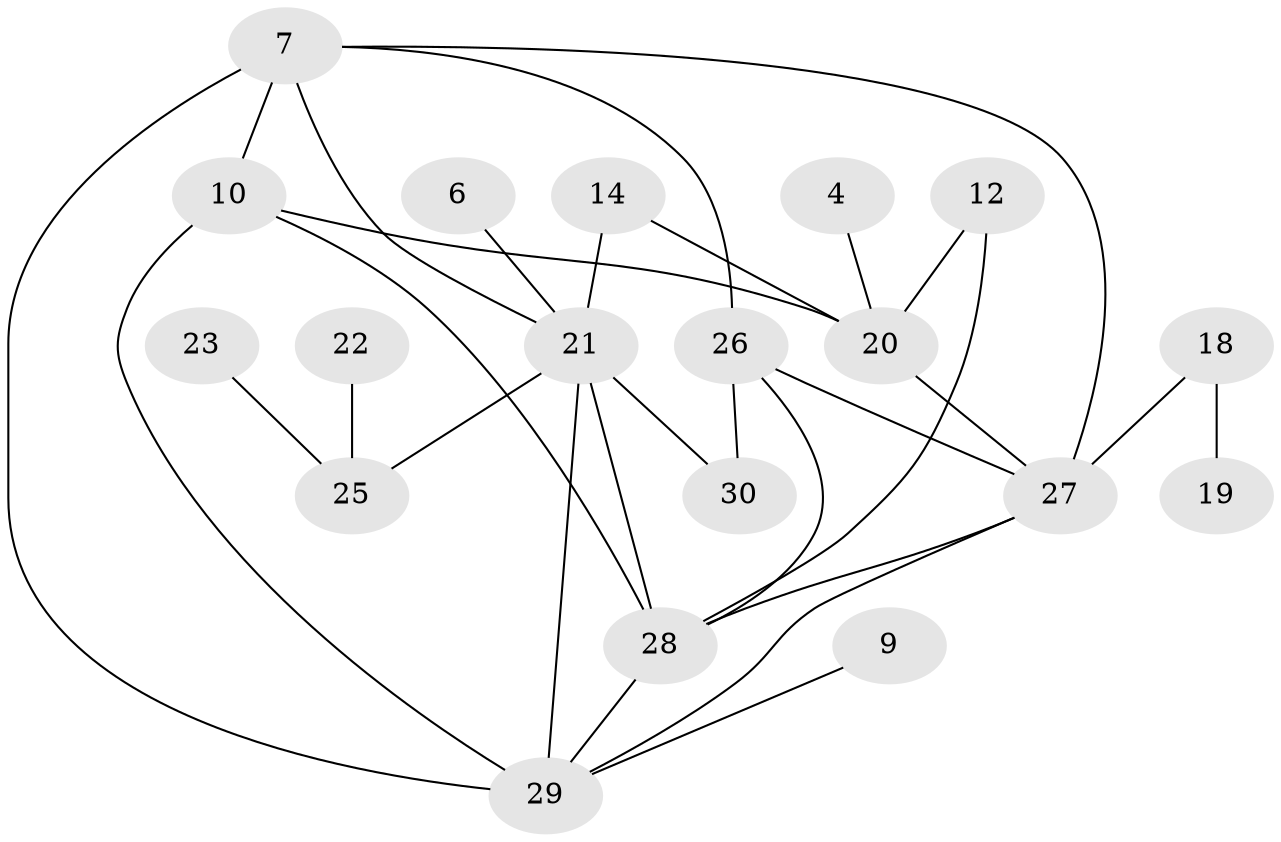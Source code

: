// original degree distribution, {2: 0.1694915254237288, 1: 0.23728813559322035, 4: 0.11864406779661017, 0: 0.1694915254237288, 5: 0.11864406779661017, 3: 0.1864406779661017}
// Generated by graph-tools (version 1.1) at 2025/25/03/09/25 03:25:19]
// undirected, 19 vertices, 30 edges
graph export_dot {
graph [start="1"]
  node [color=gray90,style=filled];
  4;
  6;
  7;
  9;
  10;
  12;
  14;
  18;
  19;
  20;
  21;
  22;
  23;
  25;
  26;
  27;
  28;
  29;
  30;
  4 -- 20 [weight=1.0];
  6 -- 21 [weight=1.0];
  7 -- 10 [weight=1.0];
  7 -- 21 [weight=1.0];
  7 -- 26 [weight=1.0];
  7 -- 27 [weight=1.0];
  7 -- 29 [weight=2.0];
  9 -- 29 [weight=1.0];
  10 -- 20 [weight=1.0];
  10 -- 28 [weight=1.0];
  10 -- 29 [weight=1.0];
  12 -- 20 [weight=1.0];
  12 -- 28 [weight=1.0];
  14 -- 20 [weight=1.0];
  14 -- 21 [weight=2.0];
  18 -- 19 [weight=1.0];
  18 -- 27 [weight=1.0];
  20 -- 27 [weight=1.0];
  21 -- 25 [weight=2.0];
  21 -- 28 [weight=2.0];
  21 -- 29 [weight=2.0];
  21 -- 30 [weight=1.0];
  22 -- 25 [weight=1.0];
  23 -- 25 [weight=1.0];
  26 -- 27 [weight=1.0];
  26 -- 28 [weight=1.0];
  26 -- 30 [weight=1.0];
  27 -- 28 [weight=2.0];
  27 -- 29 [weight=1.0];
  28 -- 29 [weight=1.0];
}
